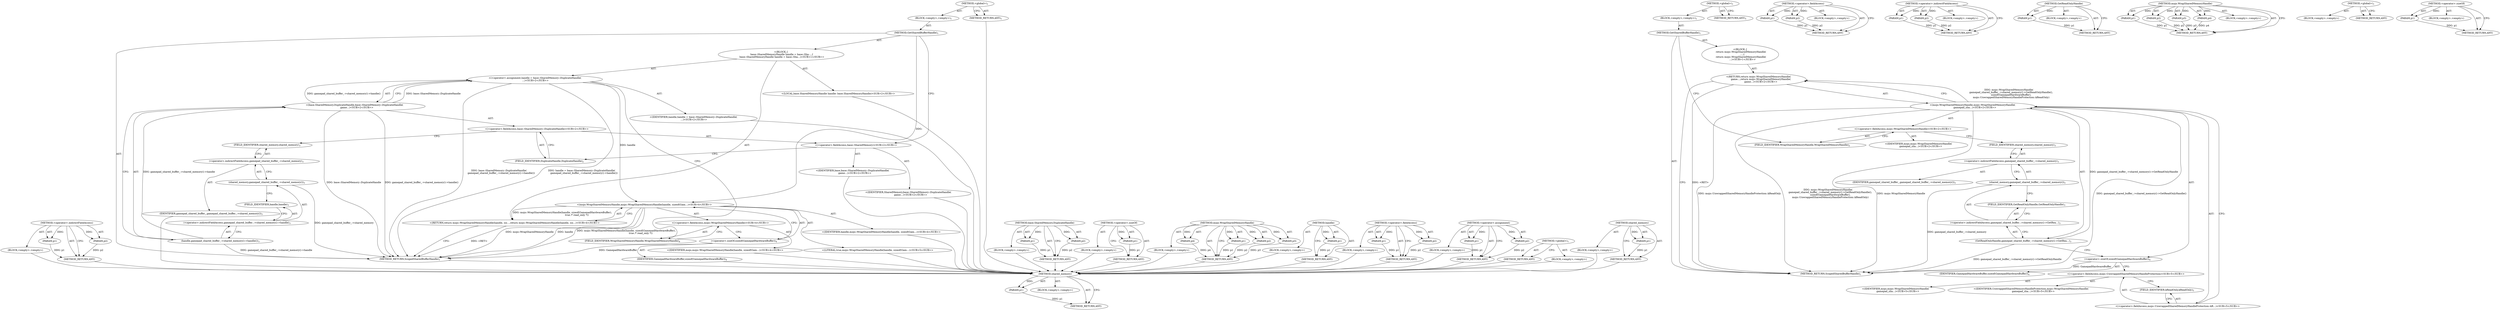digraph "&lt;operator&gt;.sizeOf" {
vulnerable_79 [label=<(METHOD,&lt;operator&gt;.indirectFieldAccess)>];
vulnerable_80 [label=<(PARAM,p1)>];
vulnerable_81 [label=<(PARAM,p2)>];
vulnerable_82 [label=<(BLOCK,&lt;empty&gt;,&lt;empty&gt;)>];
vulnerable_83 [label=<(METHOD_RETURN,ANY)>];
vulnerable_6 [label=<(METHOD,&lt;global&gt;)<SUB>1</SUB>>];
vulnerable_7 [label=<(BLOCK,&lt;empty&gt;,&lt;empty&gt;)<SUB>1</SUB>>];
vulnerable_8 [label=<(METHOD,GetSharedBufferHandle)<SUB>1</SUB>>];
vulnerable_9 [label="<(BLOCK,{
  base::SharedMemoryHandle handle = base::Sha...,{
  base::SharedMemoryHandle handle = base::Sha...)<SUB>1</SUB>>"];
vulnerable_10 [label="<(LOCAL,base.SharedMemoryHandle handle: base.SharedMemoryHandle)<SUB>2</SUB>>"];
vulnerable_11 [label="<(&lt;operator&gt;.assignment,handle = base::SharedMemory::DuplicateHandle(
 ...)<SUB>2</SUB>>"];
vulnerable_12 [label="<(IDENTIFIER,handle,handle = base::SharedMemory::DuplicateHandle(
 ...)<SUB>2</SUB>>"];
vulnerable_13 [label="<(base.SharedMemory.DuplicateHandle,base::SharedMemory::DuplicateHandle(
      game...)<SUB>2</SUB>>"];
vulnerable_14 [label="<(&lt;operator&gt;.fieldAccess,base::SharedMemory::DuplicateHandle)<SUB>2</SUB>>"];
vulnerable_15 [label="<(&lt;operator&gt;.fieldAccess,base::SharedMemory)<SUB>2</SUB>>"];
vulnerable_16 [label="<(IDENTIFIER,base,base::SharedMemory::DuplicateHandle(
      game...)<SUB>2</SUB>>"];
vulnerable_17 [label="<(IDENTIFIER,SharedMemory,base::SharedMemory::DuplicateHandle(
      game...)<SUB>2</SUB>>"];
vulnerable_18 [label=<(FIELD_IDENTIFIER,DuplicateHandle,DuplicateHandle)<SUB>2</SUB>>];
vulnerable_19 [label=<(handle,gamepad_shared_buffer_-&gt;shared_memory()-&gt;handle())<SUB>3</SUB>>];
vulnerable_20 [label=<(&lt;operator&gt;.indirectFieldAccess,gamepad_shared_buffer_-&gt;shared_memory()-&gt;handle)<SUB>3</SUB>>];
vulnerable_21 [label=<(shared_memory,gamepad_shared_buffer_-&gt;shared_memory())<SUB>3</SUB>>];
vulnerable_22 [label=<(&lt;operator&gt;.indirectFieldAccess,gamepad_shared_buffer_-&gt;shared_memory)<SUB>3</SUB>>];
vulnerable_23 [label=<(IDENTIFIER,gamepad_shared_buffer_,gamepad_shared_buffer_-&gt;shared_memory())<SUB>3</SUB>>];
vulnerable_24 [label=<(FIELD_IDENTIFIER,shared_memory,shared_memory)<SUB>3</SUB>>];
vulnerable_25 [label=<(FIELD_IDENTIFIER,handle,handle)<SUB>3</SUB>>];
vulnerable_26 [label="<(RETURN,return mojo::WrapSharedMemoryHandle(handle, siz...,return mojo::WrapSharedMemoryHandle(handle, siz...)<SUB>4</SUB>>"];
vulnerable_27 [label="<(mojo.WrapSharedMemoryHandle,mojo::WrapSharedMemoryHandle(handle, sizeof(Gam...)<SUB>4</SUB>>"];
vulnerable_28 [label="<(&lt;operator&gt;.fieldAccess,mojo::WrapSharedMemoryHandle)<SUB>4</SUB>>"];
vulnerable_29 [label="<(IDENTIFIER,mojo,mojo::WrapSharedMemoryHandle(handle, sizeof(Gam...)<SUB>4</SUB>>"];
vulnerable_30 [label=<(FIELD_IDENTIFIER,WrapSharedMemoryHandle,WrapSharedMemoryHandle)<SUB>4</SUB>>];
vulnerable_31 [label="<(IDENTIFIER,handle,mojo::WrapSharedMemoryHandle(handle, sizeof(Gam...)<SUB>4</SUB>>"];
vulnerable_32 [label=<(&lt;operator&gt;.sizeOf,sizeof(GamepadHardwareBuffer))<SUB>4</SUB>>];
vulnerable_33 [label=<(IDENTIFIER,GamepadHardwareBuffer,sizeof(GamepadHardwareBuffer))<SUB>4</SUB>>];
vulnerable_34 [label="<(LITERAL,true,mojo::WrapSharedMemoryHandle(handle, sizeof(Gam...)<SUB>5</SUB>>"];
vulnerable_35 [label=<(METHOD_RETURN,ScopedSharedBufferHandle)<SUB>1</SUB>>];
vulnerable_37 [label=<(METHOD_RETURN,ANY)<SUB>1</SUB>>];
vulnerable_65 [label=<(METHOD,base.SharedMemory.DuplicateHandle)>];
vulnerable_66 [label=<(PARAM,p1)>];
vulnerable_67 [label=<(PARAM,p2)>];
vulnerable_68 [label=<(BLOCK,&lt;empty&gt;,&lt;empty&gt;)>];
vulnerable_69 [label=<(METHOD_RETURN,ANY)>];
vulnerable_95 [label=<(METHOD,&lt;operator&gt;.sizeOf)>];
vulnerable_96 [label=<(PARAM,p1)>];
vulnerable_97 [label=<(BLOCK,&lt;empty&gt;,&lt;empty&gt;)>];
vulnerable_98 [label=<(METHOD_RETURN,ANY)>];
vulnerable_88 [label=<(METHOD,mojo.WrapSharedMemoryHandle)>];
vulnerable_89 [label=<(PARAM,p1)>];
vulnerable_90 [label=<(PARAM,p2)>];
vulnerable_91 [label=<(PARAM,p3)>];
vulnerable_92 [label=<(PARAM,p4)>];
vulnerable_93 [label=<(BLOCK,&lt;empty&gt;,&lt;empty&gt;)>];
vulnerable_94 [label=<(METHOD_RETURN,ANY)>];
vulnerable_75 [label=<(METHOD,handle)>];
vulnerable_76 [label=<(PARAM,p1)>];
vulnerable_77 [label=<(BLOCK,&lt;empty&gt;,&lt;empty&gt;)>];
vulnerable_78 [label=<(METHOD_RETURN,ANY)>];
vulnerable_70 [label=<(METHOD,&lt;operator&gt;.fieldAccess)>];
vulnerable_71 [label=<(PARAM,p1)>];
vulnerable_72 [label=<(PARAM,p2)>];
vulnerable_73 [label=<(BLOCK,&lt;empty&gt;,&lt;empty&gt;)>];
vulnerable_74 [label=<(METHOD_RETURN,ANY)>];
vulnerable_60 [label=<(METHOD,&lt;operator&gt;.assignment)>];
vulnerable_61 [label=<(PARAM,p1)>];
vulnerable_62 [label=<(PARAM,p2)>];
vulnerable_63 [label=<(BLOCK,&lt;empty&gt;,&lt;empty&gt;)>];
vulnerable_64 [label=<(METHOD_RETURN,ANY)>];
vulnerable_54 [label=<(METHOD,&lt;global&gt;)<SUB>1</SUB>>];
vulnerable_55 [label=<(BLOCK,&lt;empty&gt;,&lt;empty&gt;)>];
vulnerable_56 [label=<(METHOD_RETURN,ANY)>];
vulnerable_84 [label=<(METHOD,shared_memory)>];
vulnerable_85 [label=<(PARAM,p1)>];
vulnerable_86 [label=<(BLOCK,&lt;empty&gt;,&lt;empty&gt;)>];
vulnerable_87 [label=<(METHOD_RETURN,ANY)>];
fixed_73 [label=<(METHOD,shared_memory)>];
fixed_74 [label=<(PARAM,p1)>];
fixed_75 [label=<(BLOCK,&lt;empty&gt;,&lt;empty&gt;)>];
fixed_76 [label=<(METHOD_RETURN,ANY)>];
fixed_6 [label=<(METHOD,&lt;global&gt;)<SUB>1</SUB>>];
fixed_7 [label=<(BLOCK,&lt;empty&gt;,&lt;empty&gt;)<SUB>1</SUB>>];
fixed_8 [label=<(METHOD,GetSharedBufferHandle)<SUB>1</SUB>>];
fixed_9 [label="<(BLOCK,{
  return mojo::WrapSharedMemoryHandle(
      ...,{
  return mojo::WrapSharedMemoryHandle(
      ...)<SUB>1</SUB>>"];
fixed_10 [label="<(RETURN,return mojo::WrapSharedMemoryHandle(
      game...,return mojo::WrapSharedMemoryHandle(
      game...)<SUB>2</SUB>>"];
fixed_11 [label="<(mojo.WrapSharedMemoryHandle,mojo::WrapSharedMemoryHandle(
      gamepad_sha...)<SUB>2</SUB>>"];
fixed_12 [label="<(&lt;operator&gt;.fieldAccess,mojo::WrapSharedMemoryHandle)<SUB>2</SUB>>"];
fixed_13 [label="<(IDENTIFIER,mojo,mojo::WrapSharedMemoryHandle(
      gamepad_sha...)<SUB>2</SUB>>"];
fixed_14 [label=<(FIELD_IDENTIFIER,WrapSharedMemoryHandle,WrapSharedMemoryHandle)<SUB>2</SUB>>];
fixed_15 [label=<(GetReadOnlyHandle,gamepad_shared_buffer_-&gt;shared_memory()-&gt;GetRea...)<SUB>3</SUB>>];
fixed_16 [label=<(&lt;operator&gt;.indirectFieldAccess,gamepad_shared_buffer_-&gt;shared_memory()-&gt;GetRea...)<SUB>3</SUB>>];
fixed_17 [label=<(shared_memory,gamepad_shared_buffer_-&gt;shared_memory())<SUB>3</SUB>>];
fixed_18 [label=<(&lt;operator&gt;.indirectFieldAccess,gamepad_shared_buffer_-&gt;shared_memory)<SUB>3</SUB>>];
fixed_19 [label=<(IDENTIFIER,gamepad_shared_buffer_,gamepad_shared_buffer_-&gt;shared_memory())<SUB>3</SUB>>];
fixed_20 [label=<(FIELD_IDENTIFIER,shared_memory,shared_memory)<SUB>3</SUB>>];
fixed_21 [label=<(FIELD_IDENTIFIER,GetReadOnlyHandle,GetReadOnlyHandle)<SUB>3</SUB>>];
fixed_22 [label=<(&lt;operator&gt;.sizeOf,sizeof(GamepadHardwareBuffer))<SUB>4</SUB>>];
fixed_23 [label=<(IDENTIFIER,GamepadHardwareBuffer,sizeof(GamepadHardwareBuffer))<SUB>4</SUB>>];
fixed_24 [label="<(&lt;operator&gt;.fieldAccess,mojo::UnwrappedSharedMemoryHandleProtection::kR...)<SUB>5</SUB>>"];
fixed_25 [label="<(&lt;operator&gt;.fieldAccess,mojo::UnwrappedSharedMemoryHandleProtection)<SUB>5</SUB>>"];
fixed_26 [label="<(IDENTIFIER,mojo,mojo::WrapSharedMemoryHandle(
      gamepad_sha...)<SUB>5</SUB>>"];
fixed_27 [label="<(IDENTIFIER,UnwrappedSharedMemoryHandleProtection,mojo::WrapSharedMemoryHandle(
      gamepad_sha...)<SUB>5</SUB>>"];
fixed_28 [label=<(FIELD_IDENTIFIER,kReadOnly,kReadOnly)<SUB>5</SUB>>];
fixed_29 [label=<(METHOD_RETURN,ScopedSharedBufferHandle)<SUB>1</SUB>>];
fixed_31 [label=<(METHOD_RETURN,ANY)<SUB>1</SUB>>];
fixed_59 [label=<(METHOD,&lt;operator&gt;.fieldAccess)>];
fixed_60 [label=<(PARAM,p1)>];
fixed_61 [label=<(PARAM,p2)>];
fixed_62 [label=<(BLOCK,&lt;empty&gt;,&lt;empty&gt;)>];
fixed_63 [label=<(METHOD_RETURN,ANY)>];
fixed_68 [label=<(METHOD,&lt;operator&gt;.indirectFieldAccess)>];
fixed_69 [label=<(PARAM,p1)>];
fixed_70 [label=<(PARAM,p2)>];
fixed_71 [label=<(BLOCK,&lt;empty&gt;,&lt;empty&gt;)>];
fixed_72 [label=<(METHOD_RETURN,ANY)>];
fixed_64 [label=<(METHOD,GetReadOnlyHandle)>];
fixed_65 [label=<(PARAM,p1)>];
fixed_66 [label=<(BLOCK,&lt;empty&gt;,&lt;empty&gt;)>];
fixed_67 [label=<(METHOD_RETURN,ANY)>];
fixed_52 [label=<(METHOD,mojo.WrapSharedMemoryHandle)>];
fixed_53 [label=<(PARAM,p1)>];
fixed_54 [label=<(PARAM,p2)>];
fixed_55 [label=<(PARAM,p3)>];
fixed_56 [label=<(PARAM,p4)>];
fixed_57 [label=<(BLOCK,&lt;empty&gt;,&lt;empty&gt;)>];
fixed_58 [label=<(METHOD_RETURN,ANY)>];
fixed_46 [label=<(METHOD,&lt;global&gt;)<SUB>1</SUB>>];
fixed_47 [label=<(BLOCK,&lt;empty&gt;,&lt;empty&gt;)>];
fixed_48 [label=<(METHOD_RETURN,ANY)>];
fixed_77 [label=<(METHOD,&lt;operator&gt;.sizeOf)>];
fixed_78 [label=<(PARAM,p1)>];
fixed_79 [label=<(BLOCK,&lt;empty&gt;,&lt;empty&gt;)>];
fixed_80 [label=<(METHOD_RETURN,ANY)>];
vulnerable_79 -> vulnerable_80  [key=0, label="AST: "];
vulnerable_79 -> vulnerable_80  [key=1, label="DDG: "];
vulnerable_79 -> vulnerable_82  [key=0, label="AST: "];
vulnerable_79 -> vulnerable_81  [key=0, label="AST: "];
vulnerable_79 -> vulnerable_81  [key=1, label="DDG: "];
vulnerable_79 -> vulnerable_83  [key=0, label="AST: "];
vulnerable_79 -> vulnerable_83  [key=1, label="CFG: "];
vulnerable_80 -> vulnerable_83  [key=0, label="DDG: p1"];
vulnerable_81 -> vulnerable_83  [key=0, label="DDG: p2"];
vulnerable_82 -> fixed_73  [key=0];
vulnerable_83 -> fixed_73  [key=0];
vulnerable_6 -> vulnerable_7  [key=0, label="AST: "];
vulnerable_6 -> vulnerable_37  [key=0, label="AST: "];
vulnerable_6 -> vulnerable_37  [key=1, label="CFG: "];
vulnerable_7 -> vulnerable_8  [key=0, label="AST: "];
vulnerable_8 -> vulnerable_9  [key=0, label="AST: "];
vulnerable_8 -> vulnerable_35  [key=0, label="AST: "];
vulnerable_8 -> vulnerable_15  [key=0, label="CFG: "];
vulnerable_8 -> vulnerable_27  [key=0, label="DDG: "];
vulnerable_9 -> vulnerable_10  [key=0, label="AST: "];
vulnerable_9 -> vulnerable_11  [key=0, label="AST: "];
vulnerable_9 -> vulnerable_26  [key=0, label="AST: "];
vulnerable_10 -> fixed_73  [key=0];
vulnerable_11 -> vulnerable_12  [key=0, label="AST: "];
vulnerable_11 -> vulnerable_13  [key=0, label="AST: "];
vulnerable_11 -> vulnerable_30  [key=0, label="CFG: "];
vulnerable_11 -> vulnerable_35  [key=0, label="DDG: base::SharedMemory::DuplicateHandle(
      gamepad_shared_buffer_-&gt;shared_memory()-&gt;handle())"];
vulnerable_11 -> vulnerable_35  [key=1, label="DDG: handle = base::SharedMemory::DuplicateHandle(
      gamepad_shared_buffer_-&gt;shared_memory()-&gt;handle())"];
vulnerable_11 -> vulnerable_27  [key=0, label="DDG: handle"];
vulnerable_12 -> fixed_73  [key=0];
vulnerable_13 -> vulnerable_14  [key=0, label="AST: "];
vulnerable_13 -> vulnerable_19  [key=0, label="AST: "];
vulnerable_13 -> vulnerable_11  [key=0, label="CFG: "];
vulnerable_13 -> vulnerable_11  [key=1, label="DDG: base::SharedMemory::DuplicateHandle"];
vulnerable_13 -> vulnerable_11  [key=2, label="DDG: gamepad_shared_buffer_-&gt;shared_memory()-&gt;handle()"];
vulnerable_13 -> vulnerable_35  [key=0, label="DDG: base::SharedMemory::DuplicateHandle"];
vulnerable_13 -> vulnerable_35  [key=1, label="DDG: gamepad_shared_buffer_-&gt;shared_memory()-&gt;handle()"];
vulnerable_14 -> vulnerable_15  [key=0, label="AST: "];
vulnerable_14 -> vulnerable_18  [key=0, label="AST: "];
vulnerable_14 -> vulnerable_24  [key=0, label="CFG: "];
vulnerable_15 -> vulnerable_16  [key=0, label="AST: "];
vulnerable_15 -> vulnerable_17  [key=0, label="AST: "];
vulnerable_15 -> vulnerable_18  [key=0, label="CFG: "];
vulnerable_16 -> fixed_73  [key=0];
vulnerable_17 -> fixed_73  [key=0];
vulnerable_18 -> vulnerable_14  [key=0, label="CFG: "];
vulnerable_19 -> vulnerable_20  [key=0, label="AST: "];
vulnerable_19 -> vulnerable_13  [key=0, label="CFG: "];
vulnerable_19 -> vulnerable_13  [key=1, label="DDG: gamepad_shared_buffer_-&gt;shared_memory()-&gt;handle"];
vulnerable_19 -> vulnerable_35  [key=0, label="DDG: gamepad_shared_buffer_-&gt;shared_memory()-&gt;handle"];
vulnerable_20 -> vulnerable_21  [key=0, label="AST: "];
vulnerable_20 -> vulnerable_25  [key=0, label="AST: "];
vulnerable_20 -> vulnerable_19  [key=0, label="CFG: "];
vulnerable_21 -> vulnerable_22  [key=0, label="AST: "];
vulnerable_21 -> vulnerable_25  [key=0, label="CFG: "];
vulnerable_21 -> vulnerable_35  [key=0, label="DDG: gamepad_shared_buffer_-&gt;shared_memory"];
vulnerable_22 -> vulnerable_23  [key=0, label="AST: "];
vulnerable_22 -> vulnerable_24  [key=0, label="AST: "];
vulnerable_22 -> vulnerable_21  [key=0, label="CFG: "];
vulnerable_23 -> fixed_73  [key=0];
vulnerable_24 -> vulnerable_22  [key=0, label="CFG: "];
vulnerable_25 -> vulnerable_20  [key=0, label="CFG: "];
vulnerable_26 -> vulnerable_27  [key=0, label="AST: "];
vulnerable_26 -> vulnerable_35  [key=0, label="CFG: "];
vulnerable_26 -> vulnerable_35  [key=1, label="DDG: &lt;RET&gt;"];
vulnerable_27 -> vulnerable_28  [key=0, label="AST: "];
vulnerable_27 -> vulnerable_31  [key=0, label="AST: "];
vulnerable_27 -> vulnerable_32  [key=0, label="AST: "];
vulnerable_27 -> vulnerable_34  [key=0, label="AST: "];
vulnerable_27 -> vulnerable_26  [key=0, label="CFG: "];
vulnerable_27 -> vulnerable_26  [key=1, label="DDG: mojo::WrapSharedMemoryHandle(handle, sizeof(GamepadHardwareBuffer),
                                      true /* read_only */)"];
vulnerable_27 -> vulnerable_35  [key=0, label="DDG: mojo::WrapSharedMemoryHandle"];
vulnerable_27 -> vulnerable_35  [key=1, label="DDG: handle"];
vulnerable_27 -> vulnerable_35  [key=2, label="DDG: mojo::WrapSharedMemoryHandle(handle, sizeof(GamepadHardwareBuffer),
                                      true /* read_only */)"];
vulnerable_28 -> vulnerable_29  [key=0, label="AST: "];
vulnerable_28 -> vulnerable_30  [key=0, label="AST: "];
vulnerable_28 -> vulnerable_32  [key=0, label="CFG: "];
vulnerable_29 -> fixed_73  [key=0];
vulnerable_30 -> vulnerable_28  [key=0, label="CFG: "];
vulnerable_31 -> fixed_73  [key=0];
vulnerable_32 -> vulnerable_33  [key=0, label="AST: "];
vulnerable_32 -> vulnerable_27  [key=0, label="CFG: "];
vulnerable_32 -> vulnerable_35  [key=0, label="DDG: GamepadHardwareBuffer"];
vulnerable_33 -> fixed_73  [key=0];
vulnerable_34 -> fixed_73  [key=0];
vulnerable_35 -> fixed_73  [key=0];
vulnerable_37 -> fixed_73  [key=0];
vulnerable_65 -> vulnerable_66  [key=0, label="AST: "];
vulnerable_65 -> vulnerable_66  [key=1, label="DDG: "];
vulnerable_65 -> vulnerable_68  [key=0, label="AST: "];
vulnerable_65 -> vulnerable_67  [key=0, label="AST: "];
vulnerable_65 -> vulnerable_67  [key=1, label="DDG: "];
vulnerable_65 -> vulnerable_69  [key=0, label="AST: "];
vulnerable_65 -> vulnerable_69  [key=1, label="CFG: "];
vulnerable_66 -> vulnerable_69  [key=0, label="DDG: p1"];
vulnerable_67 -> vulnerable_69  [key=0, label="DDG: p2"];
vulnerable_68 -> fixed_73  [key=0];
vulnerable_69 -> fixed_73  [key=0];
vulnerable_95 -> vulnerable_96  [key=0, label="AST: "];
vulnerable_95 -> vulnerable_96  [key=1, label="DDG: "];
vulnerable_95 -> vulnerable_97  [key=0, label="AST: "];
vulnerable_95 -> vulnerable_98  [key=0, label="AST: "];
vulnerable_95 -> vulnerable_98  [key=1, label="CFG: "];
vulnerable_96 -> vulnerable_98  [key=0, label="DDG: p1"];
vulnerable_97 -> fixed_73  [key=0];
vulnerable_98 -> fixed_73  [key=0];
vulnerable_88 -> vulnerable_89  [key=0, label="AST: "];
vulnerable_88 -> vulnerable_89  [key=1, label="DDG: "];
vulnerable_88 -> vulnerable_93  [key=0, label="AST: "];
vulnerable_88 -> vulnerable_90  [key=0, label="AST: "];
vulnerable_88 -> vulnerable_90  [key=1, label="DDG: "];
vulnerable_88 -> vulnerable_94  [key=0, label="AST: "];
vulnerable_88 -> vulnerable_94  [key=1, label="CFG: "];
vulnerable_88 -> vulnerable_91  [key=0, label="AST: "];
vulnerable_88 -> vulnerable_91  [key=1, label="DDG: "];
vulnerable_88 -> vulnerable_92  [key=0, label="AST: "];
vulnerable_88 -> vulnerable_92  [key=1, label="DDG: "];
vulnerable_89 -> vulnerable_94  [key=0, label="DDG: p1"];
vulnerable_90 -> vulnerable_94  [key=0, label="DDG: p2"];
vulnerable_91 -> vulnerable_94  [key=0, label="DDG: p3"];
vulnerable_92 -> vulnerable_94  [key=0, label="DDG: p4"];
vulnerable_93 -> fixed_73  [key=0];
vulnerable_94 -> fixed_73  [key=0];
vulnerable_75 -> vulnerable_76  [key=0, label="AST: "];
vulnerable_75 -> vulnerable_76  [key=1, label="DDG: "];
vulnerable_75 -> vulnerable_77  [key=0, label="AST: "];
vulnerable_75 -> vulnerable_78  [key=0, label="AST: "];
vulnerable_75 -> vulnerable_78  [key=1, label="CFG: "];
vulnerable_76 -> vulnerable_78  [key=0, label="DDG: p1"];
vulnerable_77 -> fixed_73  [key=0];
vulnerable_78 -> fixed_73  [key=0];
vulnerable_70 -> vulnerable_71  [key=0, label="AST: "];
vulnerable_70 -> vulnerable_71  [key=1, label="DDG: "];
vulnerable_70 -> vulnerable_73  [key=0, label="AST: "];
vulnerable_70 -> vulnerable_72  [key=0, label="AST: "];
vulnerable_70 -> vulnerable_72  [key=1, label="DDG: "];
vulnerable_70 -> vulnerable_74  [key=0, label="AST: "];
vulnerable_70 -> vulnerable_74  [key=1, label="CFG: "];
vulnerable_71 -> vulnerable_74  [key=0, label="DDG: p1"];
vulnerable_72 -> vulnerable_74  [key=0, label="DDG: p2"];
vulnerable_73 -> fixed_73  [key=0];
vulnerable_74 -> fixed_73  [key=0];
vulnerable_60 -> vulnerable_61  [key=0, label="AST: "];
vulnerable_60 -> vulnerable_61  [key=1, label="DDG: "];
vulnerable_60 -> vulnerable_63  [key=0, label="AST: "];
vulnerable_60 -> vulnerable_62  [key=0, label="AST: "];
vulnerable_60 -> vulnerable_62  [key=1, label="DDG: "];
vulnerable_60 -> vulnerable_64  [key=0, label="AST: "];
vulnerable_60 -> vulnerable_64  [key=1, label="CFG: "];
vulnerable_61 -> vulnerable_64  [key=0, label="DDG: p1"];
vulnerable_62 -> vulnerable_64  [key=0, label="DDG: p2"];
vulnerable_63 -> fixed_73  [key=0];
vulnerable_64 -> fixed_73  [key=0];
vulnerable_54 -> vulnerable_55  [key=0, label="AST: "];
vulnerable_54 -> vulnerable_56  [key=0, label="AST: "];
vulnerable_54 -> vulnerable_56  [key=1, label="CFG: "];
vulnerable_55 -> fixed_73  [key=0];
vulnerable_56 -> fixed_73  [key=0];
vulnerable_84 -> vulnerable_85  [key=0, label="AST: "];
vulnerable_84 -> vulnerable_85  [key=1, label="DDG: "];
vulnerable_84 -> vulnerable_86  [key=0, label="AST: "];
vulnerable_84 -> vulnerable_87  [key=0, label="AST: "];
vulnerable_84 -> vulnerable_87  [key=1, label="CFG: "];
vulnerable_85 -> vulnerable_87  [key=0, label="DDG: p1"];
vulnerable_86 -> fixed_73  [key=0];
vulnerable_87 -> fixed_73  [key=0];
fixed_73 -> fixed_74  [key=0, label="AST: "];
fixed_73 -> fixed_74  [key=1, label="DDG: "];
fixed_73 -> fixed_75  [key=0, label="AST: "];
fixed_73 -> fixed_76  [key=0, label="AST: "];
fixed_73 -> fixed_76  [key=1, label="CFG: "];
fixed_74 -> fixed_76  [key=0, label="DDG: p1"];
fixed_6 -> fixed_7  [key=0, label="AST: "];
fixed_6 -> fixed_31  [key=0, label="AST: "];
fixed_6 -> fixed_31  [key=1, label="CFG: "];
fixed_7 -> fixed_8  [key=0, label="AST: "];
fixed_8 -> fixed_9  [key=0, label="AST: "];
fixed_8 -> fixed_29  [key=0, label="AST: "];
fixed_8 -> fixed_14  [key=0, label="CFG: "];
fixed_9 -> fixed_10  [key=0, label="AST: "];
fixed_10 -> fixed_11  [key=0, label="AST: "];
fixed_10 -> fixed_29  [key=0, label="CFG: "];
fixed_10 -> fixed_29  [key=1, label="DDG: &lt;RET&gt;"];
fixed_11 -> fixed_12  [key=0, label="AST: "];
fixed_11 -> fixed_15  [key=0, label="AST: "];
fixed_11 -> fixed_22  [key=0, label="AST: "];
fixed_11 -> fixed_24  [key=0, label="AST: "];
fixed_11 -> fixed_10  [key=0, label="CFG: "];
fixed_11 -> fixed_10  [key=1, label="DDG: mojo::WrapSharedMemoryHandle(
      gamepad_shared_buffer_-&gt;shared_memory()-&gt;GetReadOnlyHandle(),
      sizeof(GamepadHardwareBuffer),
      mojo::UnwrappedSharedMemoryHandleProtection::kReadOnly)"];
fixed_11 -> fixed_29  [key=0, label="DDG: mojo::WrapSharedMemoryHandle"];
fixed_11 -> fixed_29  [key=1, label="DDG: gamepad_shared_buffer_-&gt;shared_memory()-&gt;GetReadOnlyHandle()"];
fixed_11 -> fixed_29  [key=2, label="DDG: mojo::UnwrappedSharedMemoryHandleProtection::kReadOnly"];
fixed_11 -> fixed_29  [key=3, label="DDG: mojo::WrapSharedMemoryHandle(
      gamepad_shared_buffer_-&gt;shared_memory()-&gt;GetReadOnlyHandle(),
      sizeof(GamepadHardwareBuffer),
      mojo::UnwrappedSharedMemoryHandleProtection::kReadOnly)"];
fixed_12 -> fixed_13  [key=0, label="AST: "];
fixed_12 -> fixed_14  [key=0, label="AST: "];
fixed_12 -> fixed_20  [key=0, label="CFG: "];
fixed_14 -> fixed_12  [key=0, label="CFG: "];
fixed_15 -> fixed_16  [key=0, label="AST: "];
fixed_15 -> fixed_22  [key=0, label="CFG: "];
fixed_15 -> fixed_29  [key=0, label="DDG: gamepad_shared_buffer_-&gt;shared_memory()-&gt;GetReadOnlyHandle"];
fixed_15 -> fixed_11  [key=0, label="DDG: gamepad_shared_buffer_-&gt;shared_memory()-&gt;GetReadOnlyHandle"];
fixed_16 -> fixed_17  [key=0, label="AST: "];
fixed_16 -> fixed_21  [key=0, label="AST: "];
fixed_16 -> fixed_15  [key=0, label="CFG: "];
fixed_17 -> fixed_18  [key=0, label="AST: "];
fixed_17 -> fixed_21  [key=0, label="CFG: "];
fixed_17 -> fixed_29  [key=0, label="DDG: gamepad_shared_buffer_-&gt;shared_memory"];
fixed_18 -> fixed_19  [key=0, label="AST: "];
fixed_18 -> fixed_20  [key=0, label="AST: "];
fixed_18 -> fixed_17  [key=0, label="CFG: "];
fixed_20 -> fixed_18  [key=0, label="CFG: "];
fixed_21 -> fixed_16  [key=0, label="CFG: "];
fixed_22 -> fixed_23  [key=0, label="AST: "];
fixed_22 -> fixed_25  [key=0, label="CFG: "];
fixed_22 -> fixed_29  [key=0, label="DDG: GamepadHardwareBuffer"];
fixed_24 -> fixed_25  [key=0, label="AST: "];
fixed_24 -> fixed_28  [key=0, label="AST: "];
fixed_24 -> fixed_11  [key=0, label="CFG: "];
fixed_25 -> fixed_26  [key=0, label="AST: "];
fixed_25 -> fixed_27  [key=0, label="AST: "];
fixed_25 -> fixed_28  [key=0, label="CFG: "];
fixed_28 -> fixed_24  [key=0, label="CFG: "];
fixed_59 -> fixed_60  [key=0, label="AST: "];
fixed_59 -> fixed_60  [key=1, label="DDG: "];
fixed_59 -> fixed_62  [key=0, label="AST: "];
fixed_59 -> fixed_61  [key=0, label="AST: "];
fixed_59 -> fixed_61  [key=1, label="DDG: "];
fixed_59 -> fixed_63  [key=0, label="AST: "];
fixed_59 -> fixed_63  [key=1, label="CFG: "];
fixed_60 -> fixed_63  [key=0, label="DDG: p1"];
fixed_61 -> fixed_63  [key=0, label="DDG: p2"];
fixed_68 -> fixed_69  [key=0, label="AST: "];
fixed_68 -> fixed_69  [key=1, label="DDG: "];
fixed_68 -> fixed_71  [key=0, label="AST: "];
fixed_68 -> fixed_70  [key=0, label="AST: "];
fixed_68 -> fixed_70  [key=1, label="DDG: "];
fixed_68 -> fixed_72  [key=0, label="AST: "];
fixed_68 -> fixed_72  [key=1, label="CFG: "];
fixed_69 -> fixed_72  [key=0, label="DDG: p1"];
fixed_70 -> fixed_72  [key=0, label="DDG: p2"];
fixed_64 -> fixed_65  [key=0, label="AST: "];
fixed_64 -> fixed_65  [key=1, label="DDG: "];
fixed_64 -> fixed_66  [key=0, label="AST: "];
fixed_64 -> fixed_67  [key=0, label="AST: "];
fixed_64 -> fixed_67  [key=1, label="CFG: "];
fixed_65 -> fixed_67  [key=0, label="DDG: p1"];
fixed_52 -> fixed_53  [key=0, label="AST: "];
fixed_52 -> fixed_53  [key=1, label="DDG: "];
fixed_52 -> fixed_57  [key=0, label="AST: "];
fixed_52 -> fixed_54  [key=0, label="AST: "];
fixed_52 -> fixed_54  [key=1, label="DDG: "];
fixed_52 -> fixed_58  [key=0, label="AST: "];
fixed_52 -> fixed_58  [key=1, label="CFG: "];
fixed_52 -> fixed_55  [key=0, label="AST: "];
fixed_52 -> fixed_55  [key=1, label="DDG: "];
fixed_52 -> fixed_56  [key=0, label="AST: "];
fixed_52 -> fixed_56  [key=1, label="DDG: "];
fixed_53 -> fixed_58  [key=0, label="DDG: p1"];
fixed_54 -> fixed_58  [key=0, label="DDG: p2"];
fixed_55 -> fixed_58  [key=0, label="DDG: p3"];
fixed_56 -> fixed_58  [key=0, label="DDG: p4"];
fixed_46 -> fixed_47  [key=0, label="AST: "];
fixed_46 -> fixed_48  [key=0, label="AST: "];
fixed_46 -> fixed_48  [key=1, label="CFG: "];
fixed_77 -> fixed_78  [key=0, label="AST: "];
fixed_77 -> fixed_78  [key=1, label="DDG: "];
fixed_77 -> fixed_79  [key=0, label="AST: "];
fixed_77 -> fixed_80  [key=0, label="AST: "];
fixed_77 -> fixed_80  [key=1, label="CFG: "];
fixed_78 -> fixed_80  [key=0, label="DDG: p1"];
}
